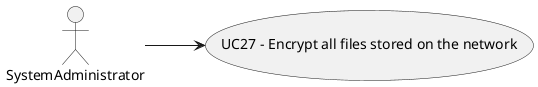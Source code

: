 @startuml

left to right direction
actor SystemAdministrator

usecase UC27 as "UC27 - Encrypt all files stored on the network"
SystemAdministrator --> UC27

@enduml